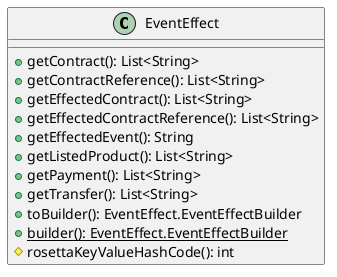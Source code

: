 @startuml

    class EventEffect [[EventEffect.html]] {
        +getContract(): List<String>
        +getContractReference(): List<String>
        +getEffectedContract(): List<String>
        +getEffectedContractReference(): List<String>
        +getEffectedEvent(): String
        +getListedProduct(): List<String>
        +getPayment(): List<String>
        +getTransfer(): List<String>
        +toBuilder(): EventEffect.EventEffectBuilder
        {static} +builder(): EventEffect.EventEffectBuilder
        #rosettaKeyValueHashCode(): int
    }

@enduml
